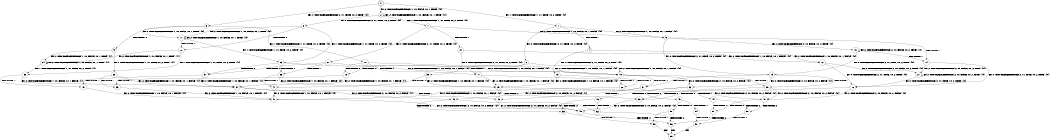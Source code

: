digraph BCG {
size = "7, 10.5";
center = TRUE;
node [shape = circle];
0 [peripheries = 2];
0 -> 1 [label = "EX !1 !ATOMIC_EXCH_BRANCH (1, +1, TRUE, +0, 2, TRUE) !{0}"];
0 -> 2 [label = "EX !2 !ATOMIC_EXCH_BRANCH (1, +0, FALSE, +0, 1, TRUE) !{0}"];
0 -> 3 [label = "EX !0 !ATOMIC_EXCH_BRANCH (2, +1, TRUE, +0, 2, TRUE) !{0}"];
1 -> 4 [label = "TERMINATE !1"];
1 -> 5 [label = "EX !2 !ATOMIC_EXCH_BRANCH (1, +0, FALSE, +0, 1, FALSE) !{0}"];
1 -> 6 [label = "EX !0 !ATOMIC_EXCH_BRANCH (2, +1, TRUE, +0, 2, TRUE) !{0}"];
2 -> 7 [label = "EX !1 !ATOMIC_EXCH_BRANCH (1, +1, TRUE, +0, 2, TRUE) !{0}"];
2 -> 8 [label = "EX !0 !ATOMIC_EXCH_BRANCH (2, +1, TRUE, +0, 2, TRUE) !{0}"];
2 -> 2 [label = "EX !2 !ATOMIC_EXCH_BRANCH (1, +0, FALSE, +0, 1, TRUE) !{0}"];
3 -> 9 [label = "TERMINATE !0"];
3 -> 10 [label = "EX !1 !ATOMIC_EXCH_BRANCH (1, +1, TRUE, +0, 2, TRUE) !{0}"];
3 -> 11 [label = "EX !2 !ATOMIC_EXCH_BRANCH (1, +0, FALSE, +0, 1, TRUE) !{0}"];
4 -> 12 [label = "EX !2 !ATOMIC_EXCH_BRANCH (1, +0, FALSE, +0, 1, FALSE) !{0}"];
4 -> 13 [label = "EX !0 !ATOMIC_EXCH_BRANCH (2, +1, TRUE, +0, 2, TRUE) !{0}"];
5 -> 14 [label = "TERMINATE !1"];
5 -> 15 [label = "EX !0 !ATOMIC_EXCH_BRANCH (2, +1, TRUE, +0, 2, TRUE) !{0}"];
5 -> 16 [label = "EX !2 !ATOMIC_EXCH_BRANCH (2, +0, FALSE, +0, 2, TRUE) !{0}"];
6 -> 17 [label = "TERMINATE !1"];
6 -> 18 [label = "TERMINATE !0"];
6 -> 19 [label = "EX !2 !ATOMIC_EXCH_BRANCH (1, +0, FALSE, +0, 1, FALSE) !{0}"];
7 -> 20 [label = "TERMINATE !1"];
7 -> 21 [label = "EX !0 !ATOMIC_EXCH_BRANCH (2, +1, TRUE, +0, 2, TRUE) !{0}"];
7 -> 5 [label = "EX !2 !ATOMIC_EXCH_BRANCH (1, +0, FALSE, +0, 1, FALSE) !{0}"];
8 -> 22 [label = "TERMINATE !0"];
8 -> 23 [label = "EX !1 !ATOMIC_EXCH_BRANCH (1, +1, TRUE, +0, 2, TRUE) !{0}"];
8 -> 11 [label = "EX !2 !ATOMIC_EXCH_BRANCH (1, +0, FALSE, +0, 1, TRUE) !{0}"];
9 -> 24 [label = "EX !2 !ATOMIC_EXCH_BRANCH (1, +0, FALSE, +0, 1, TRUE) !{1}"];
9 -> 25 [label = "EX !1 !ATOMIC_EXCH_BRANCH (1, +1, TRUE, +0, 2, TRUE) !{1}"];
10 -> 17 [label = "TERMINATE !1"];
10 -> 18 [label = "TERMINATE !0"];
10 -> 19 [label = "EX !2 !ATOMIC_EXCH_BRANCH (1, +0, FALSE, +0, 1, FALSE) !{0}"];
11 -> 22 [label = "TERMINATE !0"];
11 -> 23 [label = "EX !1 !ATOMIC_EXCH_BRANCH (1, +1, TRUE, +0, 2, TRUE) !{0}"];
11 -> 11 [label = "EX !2 !ATOMIC_EXCH_BRANCH (1, +0, FALSE, +0, 1, TRUE) !{0}"];
12 -> 26 [label = "EX !0 !ATOMIC_EXCH_BRANCH (2, +1, TRUE, +0, 2, TRUE) !{0}"];
12 -> 27 [label = "EX !2 !ATOMIC_EXCH_BRANCH (2, +0, FALSE, +0, 2, TRUE) !{0}"];
13 -> 28 [label = "TERMINATE !0"];
13 -> 29 [label = "EX !2 !ATOMIC_EXCH_BRANCH (1, +0, FALSE, +0, 1, FALSE) !{0}"];
14 -> 26 [label = "EX !0 !ATOMIC_EXCH_BRANCH (2, +1, TRUE, +0, 2, TRUE) !{0}"];
14 -> 27 [label = "EX !2 !ATOMIC_EXCH_BRANCH (2, +0, FALSE, +0, 2, TRUE) !{0}"];
15 -> 30 [label = "TERMINATE !1"];
15 -> 31 [label = "TERMINATE !0"];
15 -> 32 [label = "EX !2 !ATOMIC_EXCH_BRANCH (2, +0, FALSE, +0, 2, FALSE) !{0}"];
16 -> 14 [label = "TERMINATE !1"];
16 -> 15 [label = "EX !0 !ATOMIC_EXCH_BRANCH (2, +1, TRUE, +0, 2, TRUE) !{0}"];
16 -> 16 [label = "EX !2 !ATOMIC_EXCH_BRANCH (2, +0, FALSE, +0, 2, TRUE) !{0}"];
17 -> 28 [label = "TERMINATE !0"];
17 -> 29 [label = "EX !2 !ATOMIC_EXCH_BRANCH (1, +0, FALSE, +0, 1, FALSE) !{0}"];
18 -> 33 [label = "TERMINATE !1"];
18 -> 34 [label = "EX !2 !ATOMIC_EXCH_BRANCH (1, +0, FALSE, +0, 1, FALSE) !{1}"];
19 -> 30 [label = "TERMINATE !1"];
19 -> 31 [label = "TERMINATE !0"];
19 -> 32 [label = "EX !2 !ATOMIC_EXCH_BRANCH (2, +0, FALSE, +0, 2, FALSE) !{0}"];
20 -> 35 [label = "EX !0 !ATOMIC_EXCH_BRANCH (2, +1, TRUE, +0, 2, TRUE) !{0}"];
20 -> 12 [label = "EX !2 !ATOMIC_EXCH_BRANCH (1, +0, FALSE, +0, 1, FALSE) !{0}"];
21 -> 36 [label = "TERMINATE !1"];
21 -> 37 [label = "TERMINATE !0"];
21 -> 19 [label = "EX !2 !ATOMIC_EXCH_BRANCH (1, +0, FALSE, +0, 1, FALSE) !{0}"];
22 -> 38 [label = "EX !1 !ATOMIC_EXCH_BRANCH (1, +1, TRUE, +0, 2, TRUE) !{1}"];
22 -> 24 [label = "EX !2 !ATOMIC_EXCH_BRANCH (1, +0, FALSE, +0, 1, TRUE) !{1}"];
23 -> 36 [label = "TERMINATE !1"];
23 -> 37 [label = "TERMINATE !0"];
23 -> 19 [label = "EX !2 !ATOMIC_EXCH_BRANCH (1, +0, FALSE, +0, 1, FALSE) !{0}"];
24 -> 38 [label = "EX !1 !ATOMIC_EXCH_BRANCH (1, +1, TRUE, +0, 2, TRUE) !{1}"];
24 -> 24 [label = "EX !2 !ATOMIC_EXCH_BRANCH (1, +0, FALSE, +0, 1, TRUE) !{1}"];
25 -> 33 [label = "TERMINATE !1"];
25 -> 34 [label = "EX !2 !ATOMIC_EXCH_BRANCH (1, +0, FALSE, +0, 1, FALSE) !{1}"];
26 -> 39 [label = "TERMINATE !0"];
26 -> 40 [label = "EX !2 !ATOMIC_EXCH_BRANCH (2, +0, FALSE, +0, 2, FALSE) !{0}"];
27 -> 26 [label = "EX !0 !ATOMIC_EXCH_BRANCH (2, +1, TRUE, +0, 2, TRUE) !{0}"];
27 -> 27 [label = "EX !2 !ATOMIC_EXCH_BRANCH (2, +0, FALSE, +0, 2, TRUE) !{0}"];
28 -> 41 [label = "EX !2 !ATOMIC_EXCH_BRANCH (1, +0, FALSE, +0, 1, FALSE) !{2}"];
29 -> 39 [label = "TERMINATE !0"];
29 -> 40 [label = "EX !2 !ATOMIC_EXCH_BRANCH (2, +0, FALSE, +0, 2, FALSE) !{0}"];
30 -> 39 [label = "TERMINATE !0"];
30 -> 40 [label = "EX !2 !ATOMIC_EXCH_BRANCH (2, +0, FALSE, +0, 2, FALSE) !{0}"];
31 -> 42 [label = "TERMINATE !1"];
31 -> 43 [label = "EX !2 !ATOMIC_EXCH_BRANCH (2, +0, FALSE, +0, 2, FALSE) !{1}"];
32 -> 44 [label = "TERMINATE !1"];
32 -> 45 [label = "TERMINATE !2"];
32 -> 46 [label = "TERMINATE !0"];
33 -> 41 [label = "EX !2 !ATOMIC_EXCH_BRANCH (1, +0, FALSE, +0, 1, FALSE) !{2}"];
34 -> 42 [label = "TERMINATE !1"];
34 -> 43 [label = "EX !2 !ATOMIC_EXCH_BRANCH (2, +0, FALSE, +0, 2, FALSE) !{1}"];
35 -> 47 [label = "TERMINATE !0"];
35 -> 29 [label = "EX !2 !ATOMIC_EXCH_BRANCH (1, +0, FALSE, +0, 1, FALSE) !{0}"];
36 -> 47 [label = "TERMINATE !0"];
36 -> 29 [label = "EX !2 !ATOMIC_EXCH_BRANCH (1, +0, FALSE, +0, 1, FALSE) !{0}"];
37 -> 48 [label = "TERMINATE !1"];
37 -> 34 [label = "EX !2 !ATOMIC_EXCH_BRANCH (1, +0, FALSE, +0, 1, FALSE) !{1}"];
38 -> 48 [label = "TERMINATE !1"];
38 -> 34 [label = "EX !2 !ATOMIC_EXCH_BRANCH (1, +0, FALSE, +0, 1, FALSE) !{1}"];
39 -> 49 [label = "EX !2 !ATOMIC_EXCH_BRANCH (2, +0, FALSE, +0, 2, FALSE) !{2}"];
40 -> 50 [label = "TERMINATE !2"];
40 -> 51 [label = "TERMINATE !0"];
41 -> 49 [label = "EX !2 !ATOMIC_EXCH_BRANCH (2, +0, FALSE, +0, 2, FALSE) !{2}"];
42 -> 49 [label = "EX !2 !ATOMIC_EXCH_BRANCH (2, +0, FALSE, +0, 2, FALSE) !{2}"];
43 -> 52 [label = "TERMINATE !1"];
43 -> 53 [label = "TERMINATE !2"];
44 -> 50 [label = "TERMINATE !2"];
44 -> 51 [label = "TERMINATE !0"];
45 -> 54 [label = "TERMINATE !1"];
45 -> 55 [label = "TERMINATE !0"];
46 -> 52 [label = "TERMINATE !1"];
46 -> 53 [label = "TERMINATE !2"];
47 -> 41 [label = "EX !2 !ATOMIC_EXCH_BRANCH (1, +0, FALSE, +0, 1, FALSE) !{2}"];
48 -> 41 [label = "EX !2 !ATOMIC_EXCH_BRANCH (1, +0, FALSE, +0, 1, FALSE) !{2}"];
49 -> 56 [label = "TERMINATE !2"];
50 -> 57 [label = "TERMINATE !0"];
51 -> 56 [label = "TERMINATE !2"];
52 -> 56 [label = "TERMINATE !2"];
53 -> 58 [label = "TERMINATE !1"];
54 -> 57 [label = "TERMINATE !0"];
55 -> 58 [label = "TERMINATE !1"];
56 -> 59 [label = "exit"];
57 -> 59 [label = "exit"];
58 -> 59 [label = "exit"];
}
